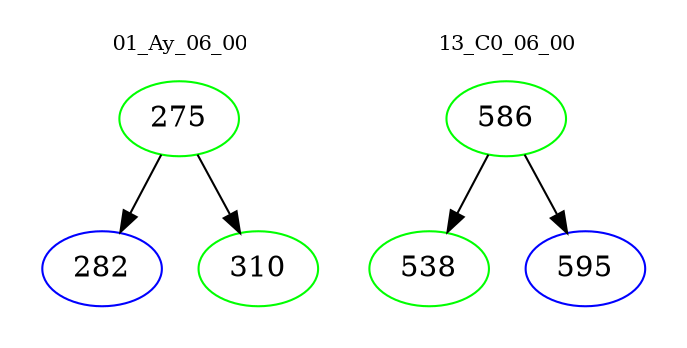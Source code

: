 digraph{
subgraph cluster_0 {
color = white
label = "01_Ay_06_00";
fontsize=10;
T0_275 [label="275", color="green"]
T0_275 -> T0_282 [color="black"]
T0_282 [label="282", color="blue"]
T0_275 -> T0_310 [color="black"]
T0_310 [label="310", color="green"]
}
subgraph cluster_1 {
color = white
label = "13_C0_06_00";
fontsize=10;
T1_586 [label="586", color="green"]
T1_586 -> T1_538 [color="black"]
T1_538 [label="538", color="green"]
T1_586 -> T1_595 [color="black"]
T1_595 [label="595", color="blue"]
}
}
